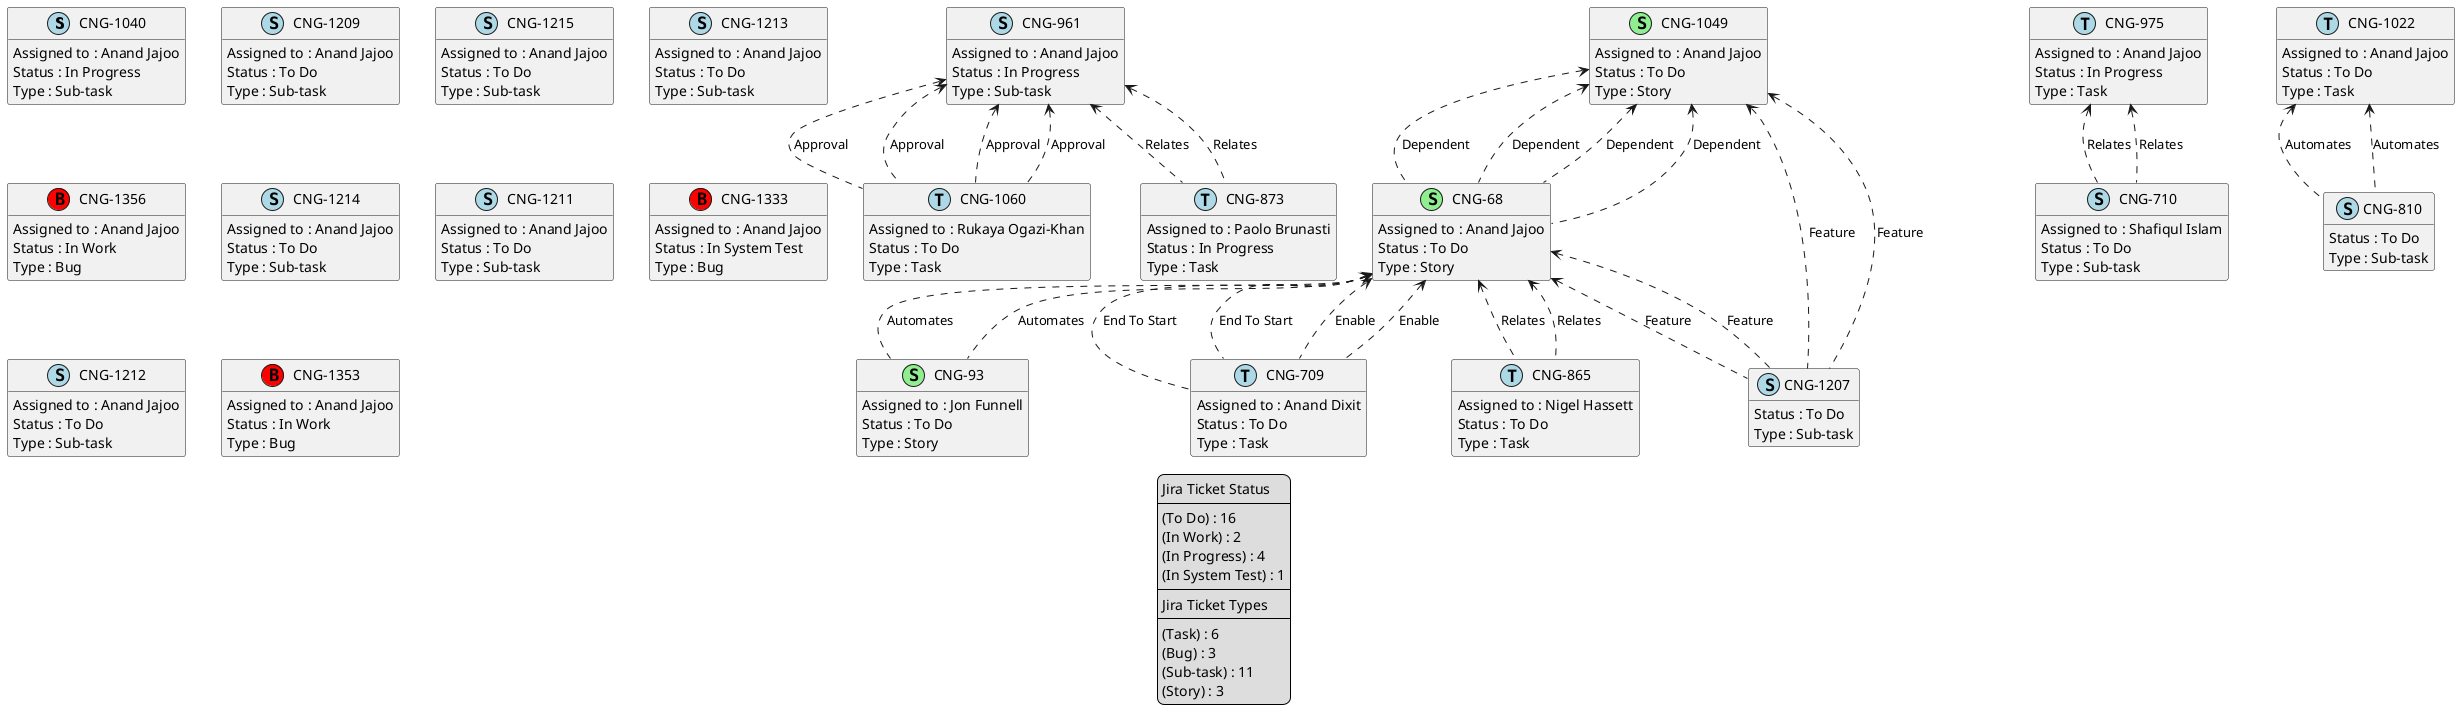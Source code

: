 @startuml
'https://plantuml.com/class-diagram

' GENERATE CLASS DIAGRAM ===========
' Generated at    : Mon Apr 15 15:18:49 CEST 2024

hide empty members

legend
Jira Ticket Status
----
(To Do) : 16
(In Work) : 2
(In Progress) : 4
(In System Test) : 1
----
Jira Ticket Types
----
(Task) : 6
(Bug) : 3
(Sub-task) : 11
(Story) : 3
end legend


' Tickets =======
class "CNG-1040" << (S,lightblue) >> {
  Assigned to : Anand Jajoo
  Status : In Progress
  Type : Sub-task
}

class "CNG-1060" << (T,lightblue) >> {
  Assigned to : Rukaya Ogazi-Khan
  Status : To Do
  Type : Task
}

class "CNG-93" << (S,lightgreen) >> {
  Assigned to : Jon Funnell
  Status : To Do
  Type : Story
}

class "CNG-68" << (S,lightgreen) >> {
  Assigned to : Anand Jajoo
  Status : To Do
  Type : Story
}

class "CNG-1209" << (S,lightblue) >> {
  Assigned to : Anand Jajoo
  Status : To Do
  Type : Sub-task
}

class "CNG-709" << (T,lightblue) >> {
  Assigned to : Anand Dixit
  Status : To Do
  Type : Task
}

class "CNG-1207" << (S,lightblue) >> {
  Status : To Do
  Type : Sub-task
}

class "CNG-1215" << (S,lightblue) >> {
  Assigned to : Anand Jajoo
  Status : To Do
  Type : Sub-task
}

class "CNG-1213" << (S,lightblue) >> {
  Assigned to : Anand Jajoo
  Status : To Do
  Type : Sub-task
}

class "CNG-961" << (S,lightblue) >> {
  Assigned to : Anand Jajoo
  Status : In Progress
  Type : Sub-task
}

class "CNG-873" << (T,lightblue) >> {
  Assigned to : Paolo Brunasti
  Status : In Progress
  Type : Task
}

class "CNG-1356" << (B,red) >> {
  Assigned to : Anand Jajoo
  Status : In Work
  Type : Bug
}

class "CNG-1214" << (S,lightblue) >> {
  Assigned to : Anand Jajoo
  Status : To Do
  Type : Sub-task
}

class "CNG-1049" << (S,lightgreen) >> {
  Assigned to : Anand Jajoo
  Status : To Do
  Type : Story
}

class "CNG-1211" << (S,lightblue) >> {
  Assigned to : Anand Jajoo
  Status : To Do
  Type : Sub-task
}

class "CNG-710" << (S,lightblue) >> {
  Assigned to : Shafiqul Islam
  Status : To Do
  Type : Sub-task
}

class "CNG-1333" << (B,red) >> {
  Assigned to : Anand Jajoo
  Status : In System Test
  Type : Bug
}

class "CNG-1212" << (S,lightblue) >> {
  Assigned to : Anand Jajoo
  Status : To Do
  Type : Sub-task
}

class "CNG-1022" << (T,lightblue) >> {
  Assigned to : Anand Jajoo
  Status : To Do
  Type : Task
}

class "CNG-975" << (T,lightblue) >> {
  Assigned to : Anand Jajoo
  Status : In Progress
  Type : Task
}

class "CNG-865" << (T,lightblue) >> {
  Assigned to : Nigel Hassett
  Status : To Do
  Type : Task
}

class "CNG-810" << (S,lightblue) >> {
  Status : To Do
  Type : Sub-task
}

class "CNG-1353" << (B,red) >> {
  Assigned to : Anand Jajoo
  Status : In Work
  Type : Bug
}



' Links =======
"CNG-975" <.. "CNG-710" : Relates
"CNG-975" <.. "CNG-710" : Relates
"CNG-961" <.. "CNG-1060" : Approval
"CNG-961" <.. "CNG-873" : Relates
"CNG-961" <.. "CNG-1060" : Approval
"CNG-961" <.. "CNG-873" : Relates
"CNG-961" <.. "CNG-1060" : Approval
"CNG-961" <.. "CNG-1060" : Approval
"CNG-68" <.. "CNG-93" : Automates
"CNG-68" <.. "CNG-709" : End To Start
"CNG-68" <.. "CNG-865" : Relates
"CNG-68" <.. "CNG-93" : Automates
"CNG-68" <.. "CNG-709" : End To Start
"CNG-68" <.. "CNG-865" : Relates
"CNG-68" <.. "CNG-709" : Enable
"CNG-68" <.. "CNG-1207" : Feature
"CNG-68" <.. "CNG-709" : Enable
"CNG-68" <.. "CNG-1207" : Feature
"CNG-1049" <.. "CNG-68" : Dependent
"CNG-1049" <.. "CNG-68" : Dependent
"CNG-1049" <.. "CNG-68" : Dependent
"CNG-1049" <.. "CNG-1207" : Feature
"CNG-1049" <.. "CNG-68" : Dependent
"CNG-1049" <.. "CNG-1207" : Feature
"CNG-1022" <.. "CNG-810" : Automates
"CNG-1022" <.. "CNG-810" : Automates


@enduml
